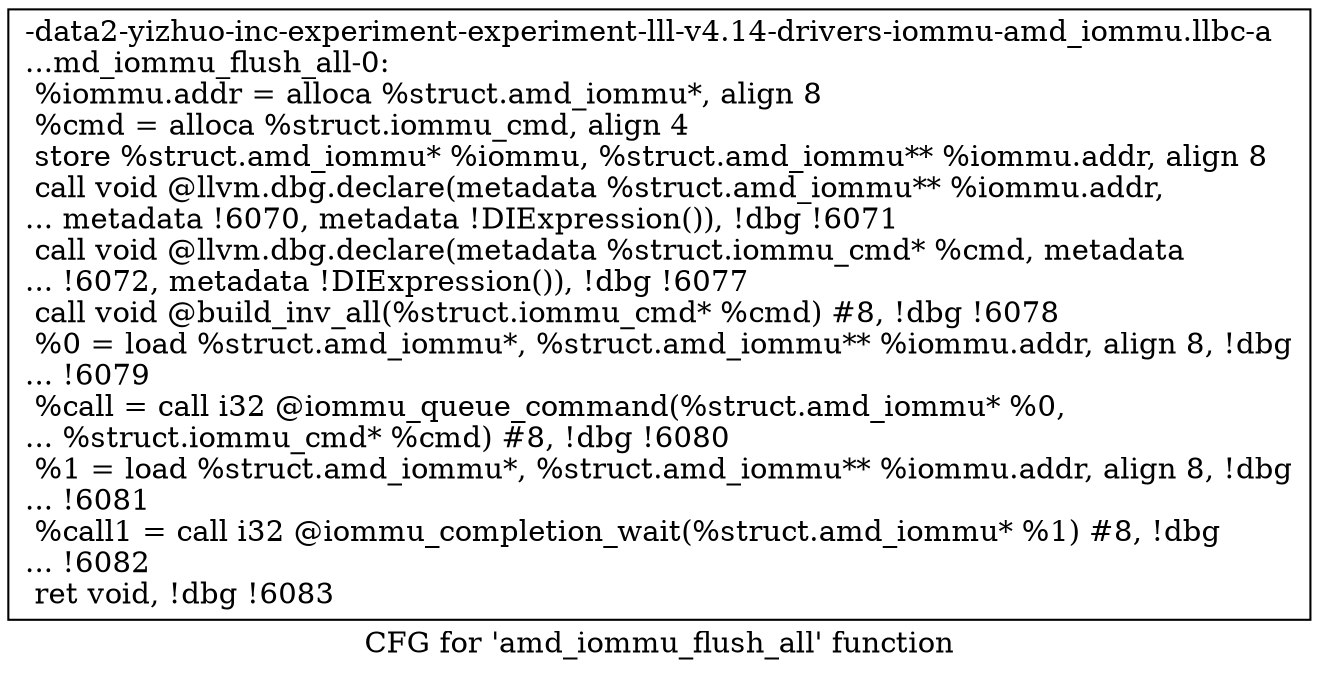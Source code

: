 digraph "CFG for 'amd_iommu_flush_all' function" {
	label="CFG for 'amd_iommu_flush_all' function";

	Node0x561b9464cdb0 [shape=record,label="{-data2-yizhuo-inc-experiment-experiment-lll-v4.14-drivers-iommu-amd_iommu.llbc-a\l...md_iommu_flush_all-0:\l  %iommu.addr = alloca %struct.amd_iommu*, align 8\l  %cmd = alloca %struct.iommu_cmd, align 4\l  store %struct.amd_iommu* %iommu, %struct.amd_iommu** %iommu.addr, align 8\l  call void @llvm.dbg.declare(metadata %struct.amd_iommu** %iommu.addr,\l... metadata !6070, metadata !DIExpression()), !dbg !6071\l  call void @llvm.dbg.declare(metadata %struct.iommu_cmd* %cmd, metadata\l... !6072, metadata !DIExpression()), !dbg !6077\l  call void @build_inv_all(%struct.iommu_cmd* %cmd) #8, !dbg !6078\l  %0 = load %struct.amd_iommu*, %struct.amd_iommu** %iommu.addr, align 8, !dbg\l... !6079\l  %call = call i32 @iommu_queue_command(%struct.amd_iommu* %0,\l... %struct.iommu_cmd* %cmd) #8, !dbg !6080\l  %1 = load %struct.amd_iommu*, %struct.amd_iommu** %iommu.addr, align 8, !dbg\l... !6081\l  %call1 = call i32 @iommu_completion_wait(%struct.amd_iommu* %1) #8, !dbg\l... !6082\l  ret void, !dbg !6083\l}"];
}
